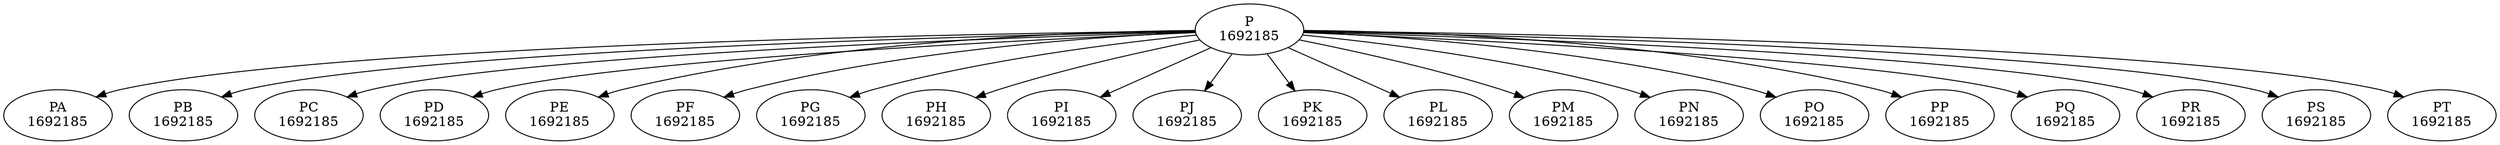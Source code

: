 digraph mytree{
P [label="P\n1692185"]
P->PA
PA [label="PA\n1692185"]
P->PB
PB [label="PB\n1692185"]
P->PC
PC [label="PC\n1692185"]
P->PD
PD [label="PD\n1692185"]
P->PE
PE [label="PE\n1692185"]
P->PF
PF [label="PF\n1692185"]
P->PG
PG [label="PG\n1692185"]
P->PH
PH [label="PH\n1692185"]
P->PI
PI [label="PI\n1692185"]
P->PJ
PJ [label="PJ\n1692185"]
P->PK
PK [label="PK\n1692185"]
P->PL
PL [label="PL\n1692185"]
P->PM
PM [label="PM\n1692185"]
P->PN
PN [label="PN\n1692185"]
P->PO
PO [label="PO\n1692185"]
P->PP
PP [label="PP\n1692185"]
P->PQ
PQ [label="PQ\n1692185"]
P->PR
PR [label="PR\n1692185"]
P->PS
PS [label="PS\n1692185"]
P->PT
PT [label="PT\n1692185"]
}